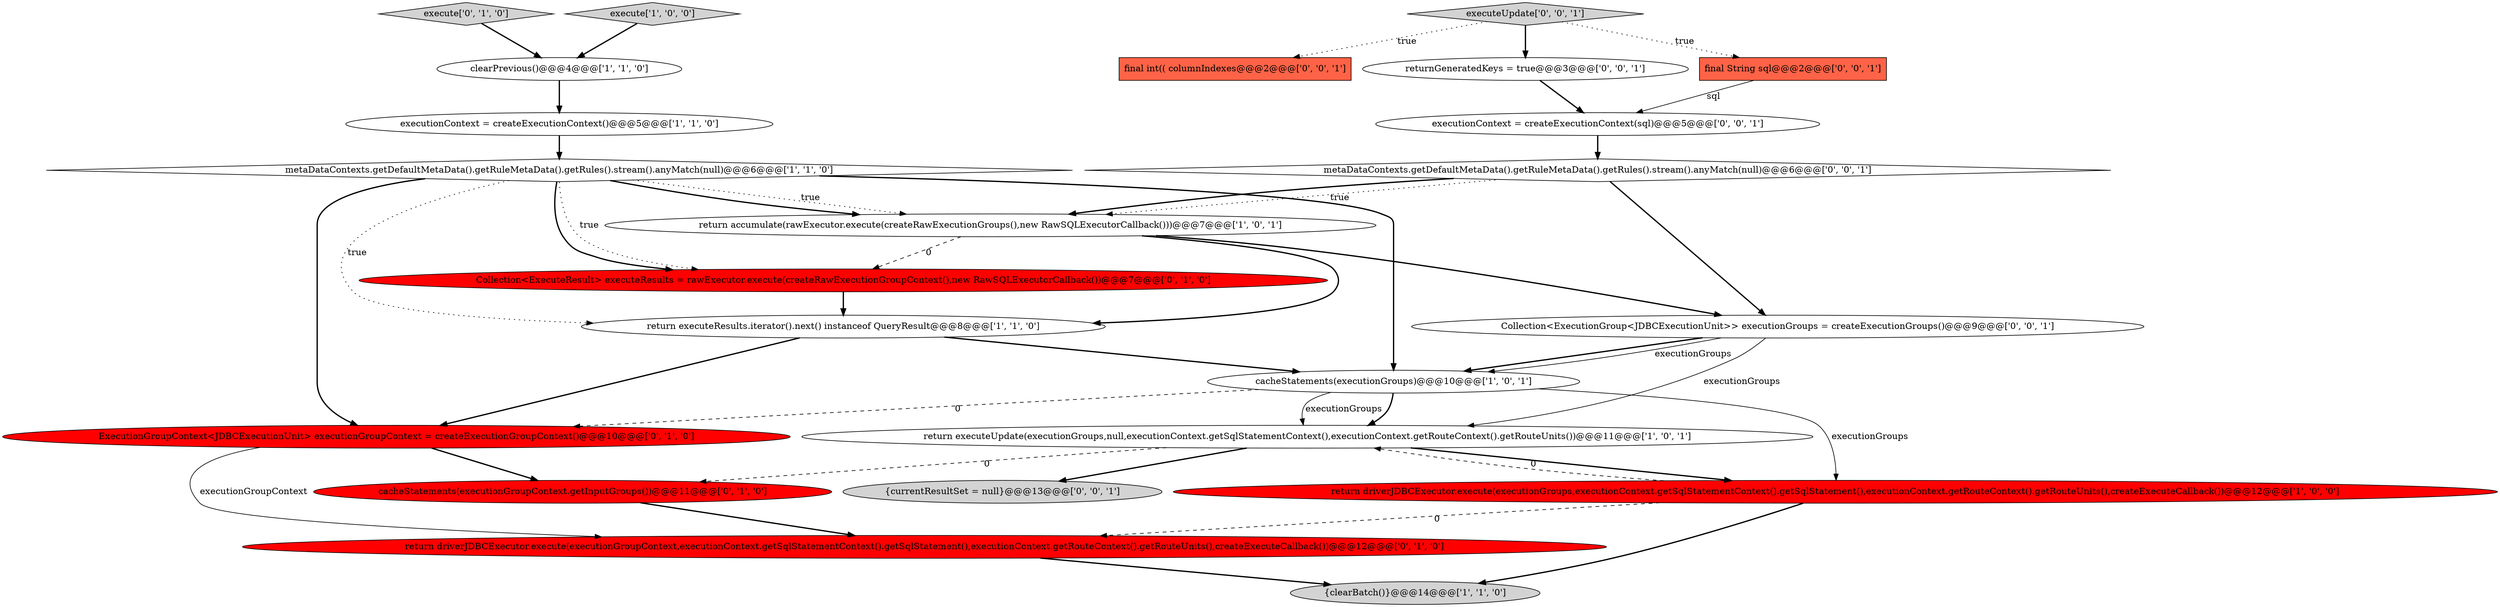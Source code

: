 digraph {
17 [style = filled, label = "final String sql@@@2@@@['0', '0', '1']", fillcolor = tomato, shape = box image = "AAA0AAABBB3BBB"];
15 [style = filled, label = "returnGeneratedKeys = true@@@3@@@['0', '0', '1']", fillcolor = white, shape = ellipse image = "AAA0AAABBB3BBB"];
7 [style = filled, label = "return accumulate(rawExecutor.execute(createRawExecutionGroups(),new RawSQLExecutorCallback()))@@@7@@@['1', '0', '1']", fillcolor = white, shape = ellipse image = "AAA0AAABBB1BBB"];
9 [style = filled, label = "execute['1', '0', '0']", fillcolor = lightgray, shape = diamond image = "AAA0AAABBB1BBB"];
3 [style = filled, label = "clearPrevious()@@@4@@@['1', '1', '0']", fillcolor = white, shape = ellipse image = "AAA0AAABBB1BBB"];
13 [style = filled, label = "Collection<ExecuteResult> executeResults = rawExecutor.execute(createRawExecutionGroupContext(),new RawSQLExecutorCallback())@@@7@@@['0', '1', '0']", fillcolor = red, shape = ellipse image = "AAA1AAABBB2BBB"];
18 [style = filled, label = "executionContext = createExecutionContext(sql)@@@5@@@['0', '0', '1']", fillcolor = white, shape = ellipse image = "AAA0AAABBB3BBB"];
4 [style = filled, label = "return executeUpdate(executionGroups,null,executionContext.getSqlStatementContext(),executionContext.getRouteContext().getRouteUnits())@@@11@@@['1', '0', '1']", fillcolor = white, shape = ellipse image = "AAA0AAABBB1BBB"];
6 [style = filled, label = "return driverJDBCExecutor.execute(executionGroups,executionContext.getSqlStatementContext().getSqlStatement(),executionContext.getRouteContext().getRouteUnits(),createExecuteCallback())@@@12@@@['1', '0', '0']", fillcolor = red, shape = ellipse image = "AAA1AAABBB1BBB"];
19 [style = filled, label = "{currentResultSet = null}@@@13@@@['0', '0', '1']", fillcolor = lightgray, shape = ellipse image = "AAA0AAABBB3BBB"];
0 [style = filled, label = "{clearBatch()}@@@14@@@['1', '1', '0']", fillcolor = lightgray, shape = ellipse image = "AAA0AAABBB1BBB"];
12 [style = filled, label = "execute['0', '1', '0']", fillcolor = lightgray, shape = diamond image = "AAA0AAABBB2BBB"];
2 [style = filled, label = "return executeResults.iterator().next() instanceof QueryResult@@@8@@@['1', '1', '0']", fillcolor = white, shape = ellipse image = "AAA0AAABBB1BBB"];
21 [style = filled, label = "executeUpdate['0', '0', '1']", fillcolor = lightgray, shape = diamond image = "AAA0AAABBB3BBB"];
22 [style = filled, label = "final int(( columnIndexes@@@2@@@['0', '0', '1']", fillcolor = tomato, shape = box image = "AAA0AAABBB3BBB"];
16 [style = filled, label = "Collection<ExecutionGroup<JDBCExecutionUnit>> executionGroups = createExecutionGroups()@@@9@@@['0', '0', '1']", fillcolor = white, shape = ellipse image = "AAA0AAABBB3BBB"];
1 [style = filled, label = "cacheStatements(executionGroups)@@@10@@@['1', '0', '1']", fillcolor = white, shape = ellipse image = "AAA0AAABBB1BBB"];
14 [style = filled, label = "cacheStatements(executionGroupContext.getInputGroups())@@@11@@@['0', '1', '0']", fillcolor = red, shape = ellipse image = "AAA1AAABBB2BBB"];
10 [style = filled, label = "return driverJDBCExecutor.execute(executionGroupContext,executionContext.getSqlStatementContext().getSqlStatement(),executionContext.getRouteContext().getRouteUnits(),createExecuteCallback())@@@12@@@['0', '1', '0']", fillcolor = red, shape = ellipse image = "AAA1AAABBB2BBB"];
8 [style = filled, label = "metaDataContexts.getDefaultMetaData().getRuleMetaData().getRules().stream().anyMatch(null)@@@6@@@['1', '1', '0']", fillcolor = white, shape = diamond image = "AAA0AAABBB1BBB"];
20 [style = filled, label = "metaDataContexts.getDefaultMetaData().getRuleMetaData().getRules().stream().anyMatch(null)@@@6@@@['0', '0', '1']", fillcolor = white, shape = diamond image = "AAA0AAABBB3BBB"];
5 [style = filled, label = "executionContext = createExecutionContext()@@@5@@@['1', '1', '0']", fillcolor = white, shape = ellipse image = "AAA0AAABBB1BBB"];
11 [style = filled, label = "ExecutionGroupContext<JDBCExecutionUnit> executionGroupContext = createExecutionGroupContext()@@@10@@@['0', '1', '0']", fillcolor = red, shape = ellipse image = "AAA1AAABBB2BBB"];
5->8 [style = bold, label=""];
1->4 [style = bold, label=""];
16->4 [style = solid, label="executionGroups"];
11->14 [style = bold, label=""];
4->6 [style = bold, label=""];
2->1 [style = bold, label=""];
8->2 [style = dotted, label="true"];
21->15 [style = bold, label=""];
4->19 [style = bold, label=""];
14->10 [style = bold, label=""];
8->7 [style = dotted, label="true"];
21->22 [style = dotted, label="true"];
17->18 [style = solid, label="sql"];
6->0 [style = bold, label=""];
21->17 [style = dotted, label="true"];
20->7 [style = dotted, label="true"];
1->6 [style = solid, label="executionGroups"];
15->18 [style = bold, label=""];
6->4 [style = dashed, label="0"];
8->7 [style = bold, label=""];
6->10 [style = dashed, label="0"];
8->1 [style = bold, label=""];
18->20 [style = bold, label=""];
3->5 [style = bold, label=""];
20->16 [style = bold, label=""];
11->10 [style = solid, label="executionGroupContext"];
16->1 [style = bold, label=""];
7->2 [style = bold, label=""];
1->11 [style = dashed, label="0"];
10->0 [style = bold, label=""];
7->16 [style = bold, label=""];
7->13 [style = dashed, label="0"];
9->3 [style = bold, label=""];
4->14 [style = dashed, label="0"];
1->4 [style = solid, label="executionGroups"];
12->3 [style = bold, label=""];
8->13 [style = dotted, label="true"];
20->7 [style = bold, label=""];
8->11 [style = bold, label=""];
2->11 [style = bold, label=""];
8->13 [style = bold, label=""];
16->1 [style = solid, label="executionGroups"];
13->2 [style = bold, label=""];
}
